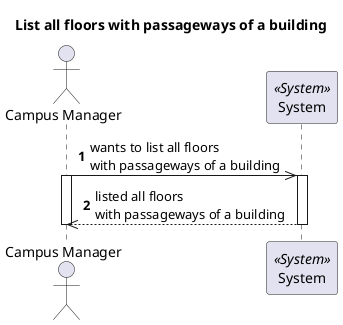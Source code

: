 @startuml
'https://plantuml.com/sequence-diagram

autonumber
skinparam packageStyle rect

title List all floors with passageways of a building

actor "Campus Manager" as CM
participant "System" as Sys <<System>>

CM->> Sys : wants to list all floors \nwith passageways of a building

activate CM
activate Sys

CM<<--Sys : listed all floors \nwith passageways of a building

deactivate Sys
deactivate CM

@enduml
